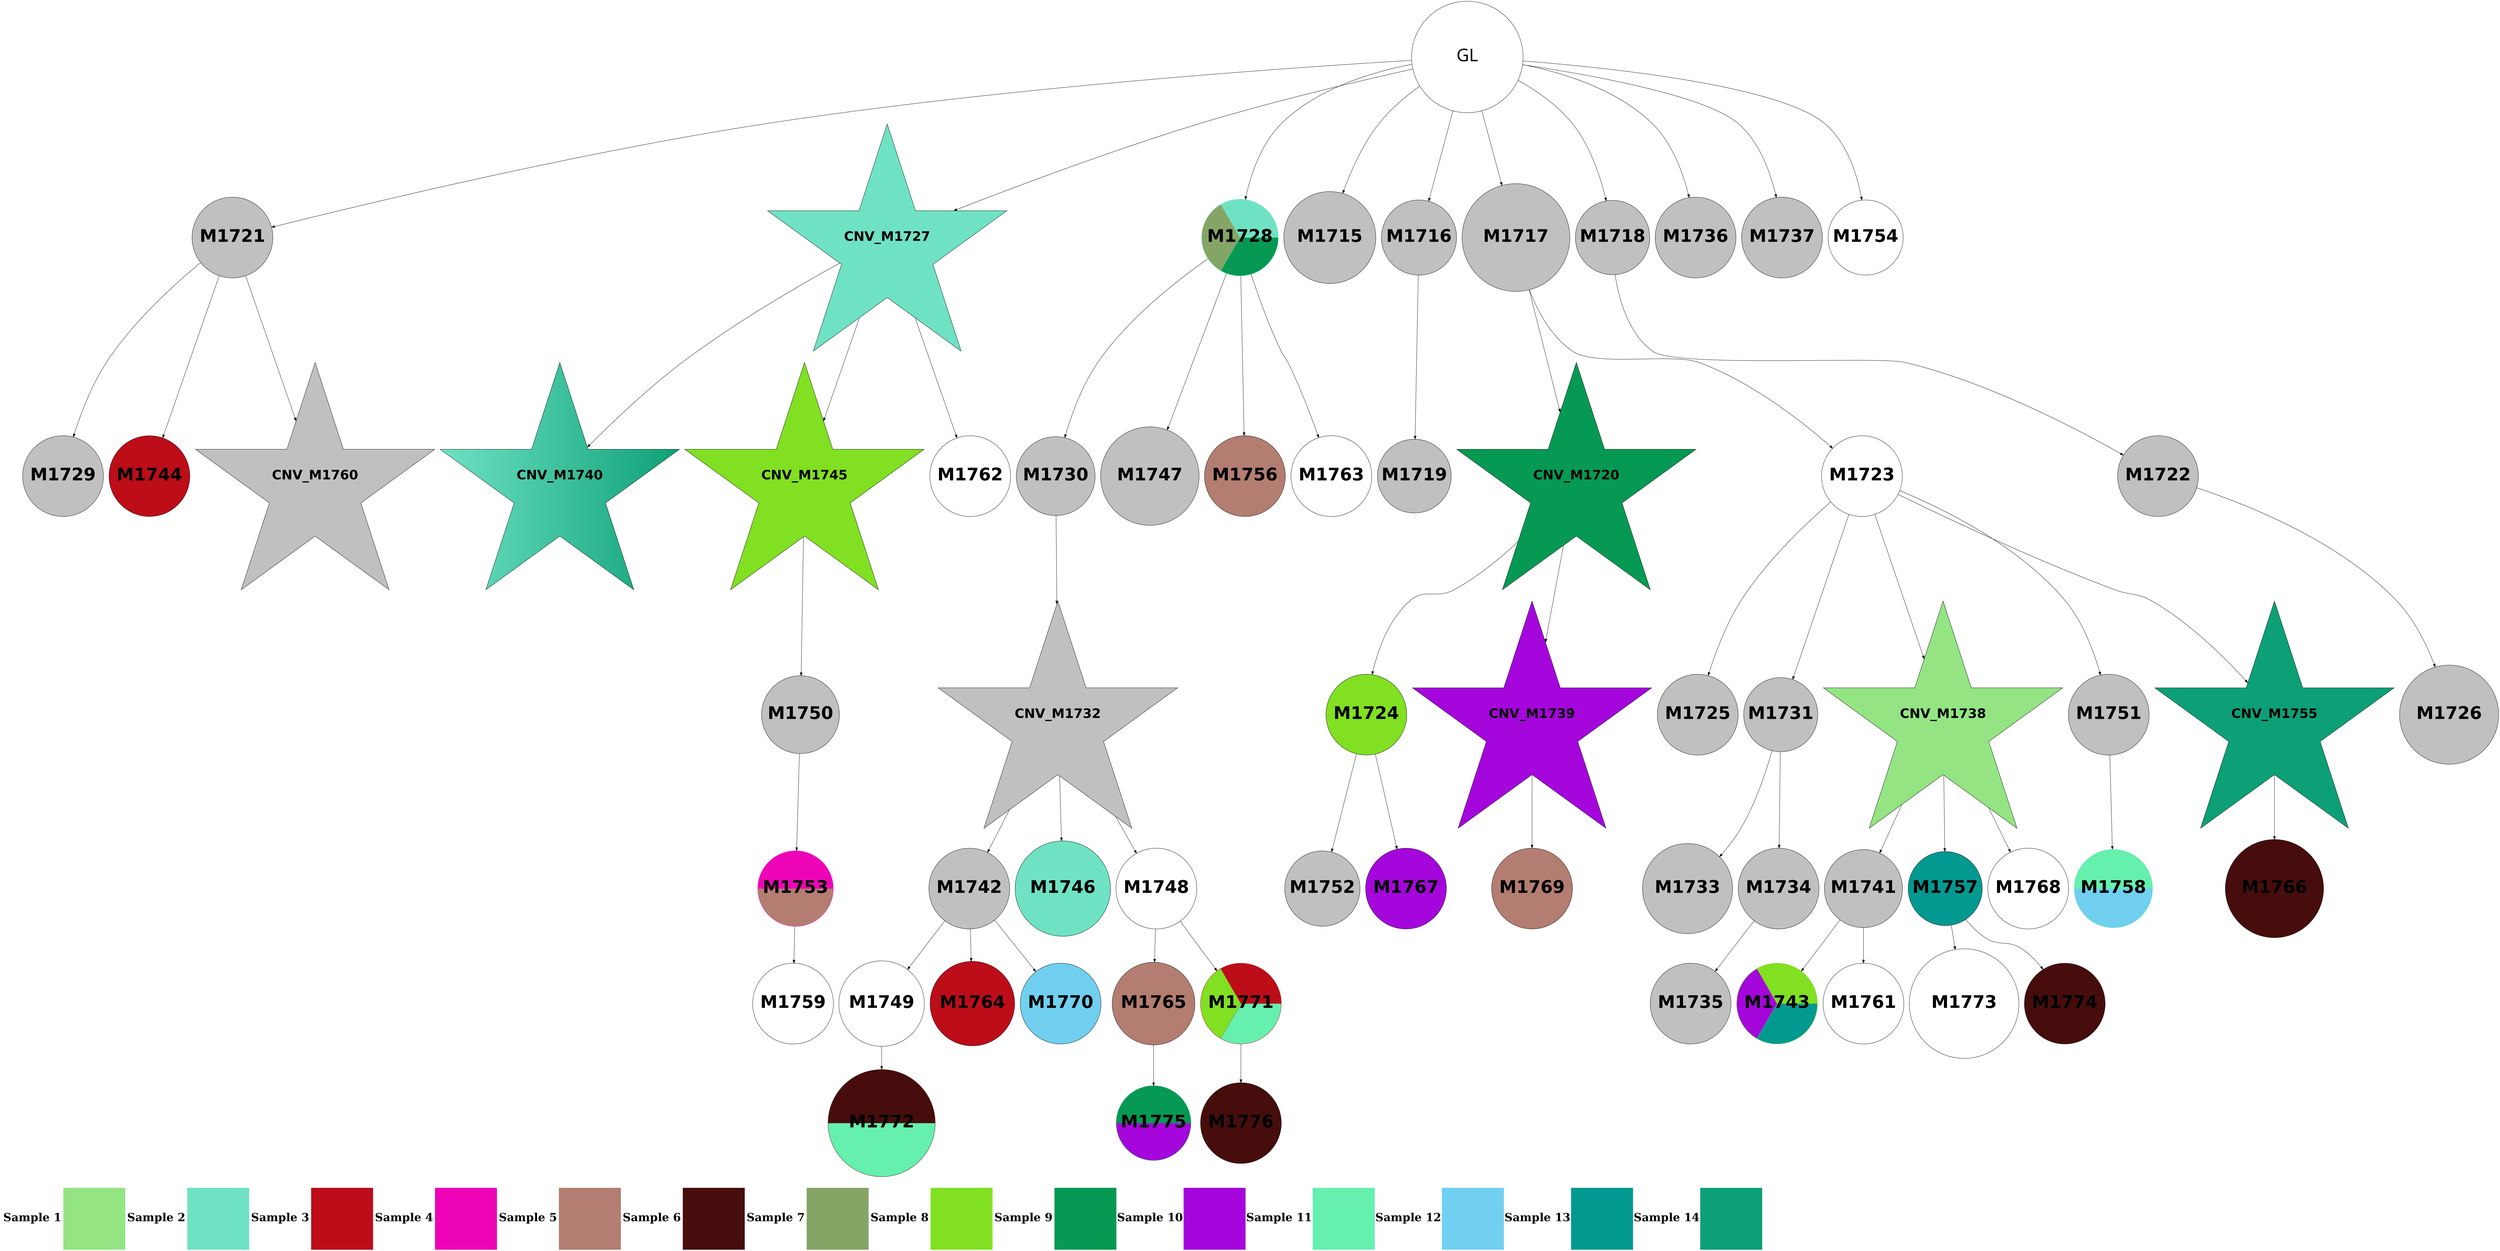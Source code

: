 digraph G { 
rankdir=TB;
1728 -> 1732;
1728 -> 1747;
1729 -> 1737;
1729 -> 1752;
1729 -> 1768;
1730 -> 1734;
1731 -> 1733;
1731 -> 1739;
1731 -> 1746;
1731 -> 1759;
1731 -> 1763;
1732 -> 1760;
1732 -> 1775;
1735 -> 1748;
1735 -> 1753;
1735 -> 1770;
1736 -> 1738;
1736 -> 1755;
1736 -> 1764;
1736 -> 1771;
1738 -> 1740;
1739 -> 1741;
1739 -> 1742;
1740 -> 1750;
1740 -> 1754;
1740 -> 1756;
1742 -> 1743;
1746 -> 1749;
1746 -> 1765;
1746 -> 1776;
1747 -> 1777;
1749 -> 1751;
1749 -> 1769;
1750 -> 1757;
1750 -> 1772;
1750 -> 1778;
1753 -> 1758;
1756 -> 1773;
1756 -> 1779;
1757 -> 1780;
1758 -> 1761;
1759 -> 1766;
1761 -> 1767;
1763 -> 1774;
1765 -> 1781;
1765 -> 1782;
1773 -> 1783;
1779 -> 1784;
1722 -> 1723;
1722 -> 1724;
1722 -> 1725;
1722 -> 1726;
1722 -> 1729;
1722 -> 1735;
1722 -> 1736;
1722 -> 1744;
1722 -> 1745;
1722 -> 1762;
1724 -> 1727;
1725 -> 1728;
1725 -> 1731;
1726 -> 1730;
1727 [shape=circle style=filled fillcolor=grey fontname="helvetica-bold" fontsize=56 label="M1719" width=3.31 height=2 ];
1755 [shape=circle style=filled fillcolor=grey fontname="helvetica-bold" fontsize=56 label="M1747" width=4.42 height=2 ];
1741 [shape=circle style=filled fillcolor=grey fontname="helvetica-bold" fontsize=56 label="M1733" width=4.04 height=2 ];
1763 [shape=star style=filled fillcolor="#0da076" fontname="helvetica-bold" fontsize=42 label="CNV_M1755"];
1748 [shape=star style=filled fillcolor="#6fe2c4:#0da076" fontname="helvetica-bold" fontsize=42 label="CNV_M1740"];
1729 [shape=circle style=filled fillcolor=grey fontname="helvetica-bold" fontsize=56 label="M1721" width=1.02 height=2 ];
1765 [shape=circle style=filled fillcolor="#019990" fontname="helvetica-bold" fontsize=56 label="M1757" width=3.17 height=2 ];
1782 [shape=circle style=filled fillcolor="#460d0c" fontname="helvetica-bold" fontsize=56 label="M1774" width=0.62 height=2 ];
1753 [shape=star style=filled fillcolor="#81e022" fontname="helvetica-bold" fontsize=42 label="CNV_M1745"];
1724 [shape=circle style=filled fillcolor=grey fontname="helvetica-bold" fontsize=56 label="M1716" width=2.84 height=2 ];
1728 [shape=star style=filled fillcolor="#059953" fontname="helvetica-bold" fontsize=42 label="CNV_M1720"];
1776 [shape=circle style=filled fillcolor=white fontname="helvetica-bold" fontsize=56 label="M1768" width=0.66 height=2 ];
1750 [shape=circle style=filled fillcolor=grey fontname="helvetica-bold" fontsize=56 label="M1742" width=1.98 height=2 ];
1754 [shape=circle style=filled fillcolor="#6fe2c4" fontname="helvetica-bold" fontsize=56 label="M1746" width=4.28 height=2 ];
1760 [shape=circle style=filled fillcolor=grey fontname="helvetica-bold" fontsize=56 label="M1752" width=2.76 height=2 ];
1769 [shape=circle style=filled fillcolor=white fontname="helvetica-bold" fontsize=56 label="M1761" width=1.25 height=2 ];
1735 [shape=star style=filled fillcolor="#6fe2c4" fontname="helvetica-bold" fontsize=42 label="CNV_M1727"];
1762 [shape=circle style=filled fillcolor=white fontname="helvetica-bold" fontsize=56 label="M1754" width=2.83 height=2 ];
1784 [shape=circle style=filled fillcolor="#460d0c" fontname="helvetica-bold" fontsize=56 label="M1776" width=1.53 height=2 ];
1783 [shape=circle style=wedged color="#059953:#a406db" fontname="helvetica-bold" fontsize=56 label="M1775" width=3 height=2 ];
1757 [shape=circle style=filled fillcolor=white fontname="helvetica-bold" fontsize=56 label="M1749" width=3.83 height=2 ];
1731 [shape=circle style=filled fillcolor=white fontname="helvetica-bold" fontsize=56 label="M1723" width=1.57 height=2 ];
1744 [shape=circle style=filled fillcolor=grey fontname="helvetica-bold" fontsize=56 label="M1736" width=0.37 height=2 ];
1732 [shape=circle style=filled fillcolor="#81e022" fontname="helvetica-bold" fontsize=56 label="M1724" width=0.5 height=2 ];
1751 [shape=circle style=wedged color="#81e022:#a406db:#019990" fontname="helvetica-bold" fontsize=56 label="M1743" width=0.67 height=2 ];
1771 [shape=circle style=filled fillcolor=white fontname="helvetica-bold" fontsize=56 label="M1763" width=1.83 height=2 ];
1758 [shape=circle style=filled fillcolor=grey fontname="helvetica-bold" fontsize=56 label="M1750" width=2.32 height=2 ];
1749 [shape=circle style=filled fillcolor=grey fontname="helvetica-bold" fontsize=56 label="M1741" width=3.5 height=2 ];
1764 [shape=circle style=filled fillcolor="#b37e71" fontname="helvetica-bold" fontsize=56 label="M1756" width=0.89 height=2 ];
1725 [shape=circle style=filled fillcolor=grey fontname="helvetica-bold" fontsize=56 label="M1717" width=4.83 height=2 ];
1743 [shape=circle style=filled fillcolor=grey fontname="helvetica-bold" fontsize=56 label="M1735" width=0.41 height=2 ];
1737 [shape=circle style=filled fillcolor=grey fontname="helvetica-bold" fontsize=56 label="M1729" width=1.66 height=2 ];
1779 [shape=circle style=wedged color="#bc0d19:#81e022:#65f0ae" fontname="helvetica-bold" fontsize=56 label="M1771" width=0.56 height=2 ];
1756 [shape=circle style=filled fillcolor=white fontname="helvetica-bold" fontsize=56 label="M1748" width=0.82 height=2 ];
1739 [shape=circle style=filled fillcolor=grey fontname="helvetica-bold" fontsize=56 label="M1731" width=3.15 height=2 ];
1773 [shape=circle style=filled fillcolor="#b37e71" fontname="helvetica-bold" fontsize=56 label="M1765" width=3.71 height=2 ];
1766 [shape=circle style=wedged color="#65f0ae:#71cfef" fontname="helvetica-bold" fontsize=56 label="M1758" width=3.52 height=2 ];
1738 [shape=circle style=filled fillcolor=grey fontname="helvetica-bold" fontsize=56 label="M1730" width=2.18 height=2 ];
1778 [shape=circle style=filled fillcolor="#71cfef" fontname="helvetica-bold" fontsize=56 label="M1770" width=1.34 height=2 ];
1730 [shape=circle style=filled fillcolor=grey fontname="helvetica-bold" fontsize=56 label="M1722" width=1.94 height=2 ];
1740 [shape=star style=filled fillcolor=grey fontname="helvetica-bold" fontsize=42 label="CNV_M1732"];
1772 [shape=circle style=filled fillcolor="#bc0d19" fontname="helvetica-bold" fontsize=56 label="M1764" width=3.79 height=2 ];
1767 [shape=circle style=filled fillcolor=white fontname="helvetica-bold" fontsize=56 label="M1759" width=0.07 height=2 ];
1770 [shape=circle style=filled fillcolor=white fontname="helvetica-bold" fontsize=56 label="M1762" width=0.68 height=2 ];
1781 [shape=circle style=filled fillcolor=white fontname="helvetica-bold" fontsize=56 label="M1773" width=4.92 height=2 ];
1774 [shape=circle style=filled fillcolor="#460d0c" fontname="helvetica-bold" fontsize=56 label="M1766" width=4.4 height=2 ];
1736 [shape=circle style=wedged color="#6fe2c4:#85a566:#059953" fontname="helvetica-bold" fontsize=56 label="M1728" width=2.48 height=2 ];
1746 [shape=star style=filled fillcolor="#94e484" fontname="helvetica-bold" fontsize=42 label="CNV_M1738"];
1759 [shape=circle style=filled fillcolor=grey fontname="helvetica-bold" fontsize=56 label="M1751" width=0.88 height=2 ];
1775 [shape=circle style=filled fillcolor="#a406db" fontname="helvetica-bold" fontsize=56 label="M1767" width=0.54 height=2 ];
1752 [shape=circle style=filled fillcolor="#bc0d19" fontname="helvetica-bold" fontsize=56 label="M1744" width=0.82 height=2 ];
1745 [shape=circle style=filled fillcolor=grey fontname="helvetica-bold" fontsize=56 label="M1737" width=1.65 height=2 ];
1780 [shape=circle style=wedged color="#460d0c:#65f0ae" fontname="helvetica-bold" fontsize=56 label="M1772" width=4.81 height=2 ];
1734 [shape=circle style=filled fillcolor=grey fontname="helvetica-bold" fontsize=56 label="M1726" width=4.44 height=2 ];
1761 [shape=circle style=wedged color="#ed04b6:#b37e71" fontname="helvetica-bold" fontsize=56 label="M1753" width=2.73 height=2 ];
1733 [shape=circle style=filled fillcolor=grey fontname="helvetica-bold" fontsize=56 label="M1725" width=1.06 height=2 ];
1723 [shape=circle style=filled fillcolor=grey fontname="helvetica-bold" fontsize=56 label="M1715" width=4.12 height=2 ];
1768 [shape=star style=filled fillcolor=grey fontname="helvetica-bold" fontsize=42 label="CNV_M1760"];
1726 [shape=circle style=filled fillcolor=grey fontname="helvetica-bold" fontsize=56 label="M1718" width=3.34 height=2 ];
1742 [shape=circle style=filled fillcolor=grey fontname="helvetica-bold" fontsize=56 label="M1734" width=1.24 height=2 ];
1777 [shape=circle style=filled fillcolor="#b37e71" fontname="helvetica-bold" fontsize=56 label="M1769" width=1.7 height=2 ];
1747 [shape=star style=filled fillcolor="#a406db" fontname="helvetica-bold" fontsize=42 label="CNV_M1739"];
1722 [label="GL" fontname="arial-bold" fontsize=56 width=5 height=5];
{rank=sink;
Legend[shape=none, margin=0, label=<<TABLE border="0" cellborder="0" cellspacing="0"> 
<TR><TD width="200" height="200" colspan="1"><FONT POINT-SIZE="36.0"><B>Sample 1</B></FONT></TD><TD width="200" height="200" colspan="1" BGCOLOR="#94e484"></TD>
<TD width="200" height="200" colspan="1"><FONT POINT-SIZE="36.0"><B>Sample 2</B></FONT></TD><TD width="200" height="200" colspan="1" BGCOLOR="#6fe2c4"></TD>
<TD width="200" height="200" colspan="1"><FONT POINT-SIZE="36.0"><B>Sample 3</B></FONT></TD><TD width="200" height="200" colspan="1" BGCOLOR="#bc0d19"></TD>
<TD width="200" height="200" colspan="1"><FONT POINT-SIZE="36.0"><B>Sample 4</B></FONT></TD><TD width="200" height="200" colspan="1" BGCOLOR="#ed04b6"></TD>
<TD width="200" height="200" colspan="1"><FONT POINT-SIZE="36.0"><B>Sample 5</B></FONT></TD><TD width="200" height="200" colspan="1" BGCOLOR="#b37e71"></TD>
<TD width="200" height="200" colspan="1"><FONT POINT-SIZE="36.0"><B>Sample 6</B></FONT></TD><TD width="200" height="200" colspan="1" BGCOLOR="#460d0c"></TD>
<TD width="200" height="200" colspan="1"><FONT POINT-SIZE="36.0"><B>Sample 7</B></FONT></TD><TD width="200" height="200" colspan="1" BGCOLOR="#85a566"></TD>
<TD width="200" height="200" colspan="1"><FONT POINT-SIZE="36.0"><B>Sample 8</B></FONT></TD><TD width="200" height="200" colspan="1" BGCOLOR="#81e022"></TD>
<TD width="200" height="200" colspan="1"><FONT POINT-SIZE="36.0"><B>Sample 9</B></FONT></TD><TD width="200" height="200" colspan="1" BGCOLOR="#059953"></TD>
<TD width="200" height="200" colspan="1"><FONT POINT-SIZE="36.0"><B>Sample 10</B></FONT></TD><TD width="200" height="200" colspan="1" BGCOLOR="#a406db"></TD>
<TD width="200" height="200" colspan="1"><FONT POINT-SIZE="36.0"><B>Sample 11</B></FONT></TD><TD width="200" height="200" colspan="1" BGCOLOR="#65f0ae"></TD>
<TD width="200" height="200" colspan="1"><FONT POINT-SIZE="36.0"><B>Sample 12</B></FONT></TD><TD width="200" height="200" colspan="1" BGCOLOR="#71cfef"></TD>
<TD width="200" height="200" colspan="1"><FONT POINT-SIZE="36.0"><B>Sample 13</B></FONT></TD><TD width="200" height="200" colspan="1" BGCOLOR="#019990"></TD>
<TD width="200" height="200" colspan="1"><FONT POINT-SIZE="36.0"><B>Sample 14</B></FONT></TD><TD width="200" height="200" colspan="1" BGCOLOR="#0da076"></TD>
</TR></TABLE>>];
} 
}